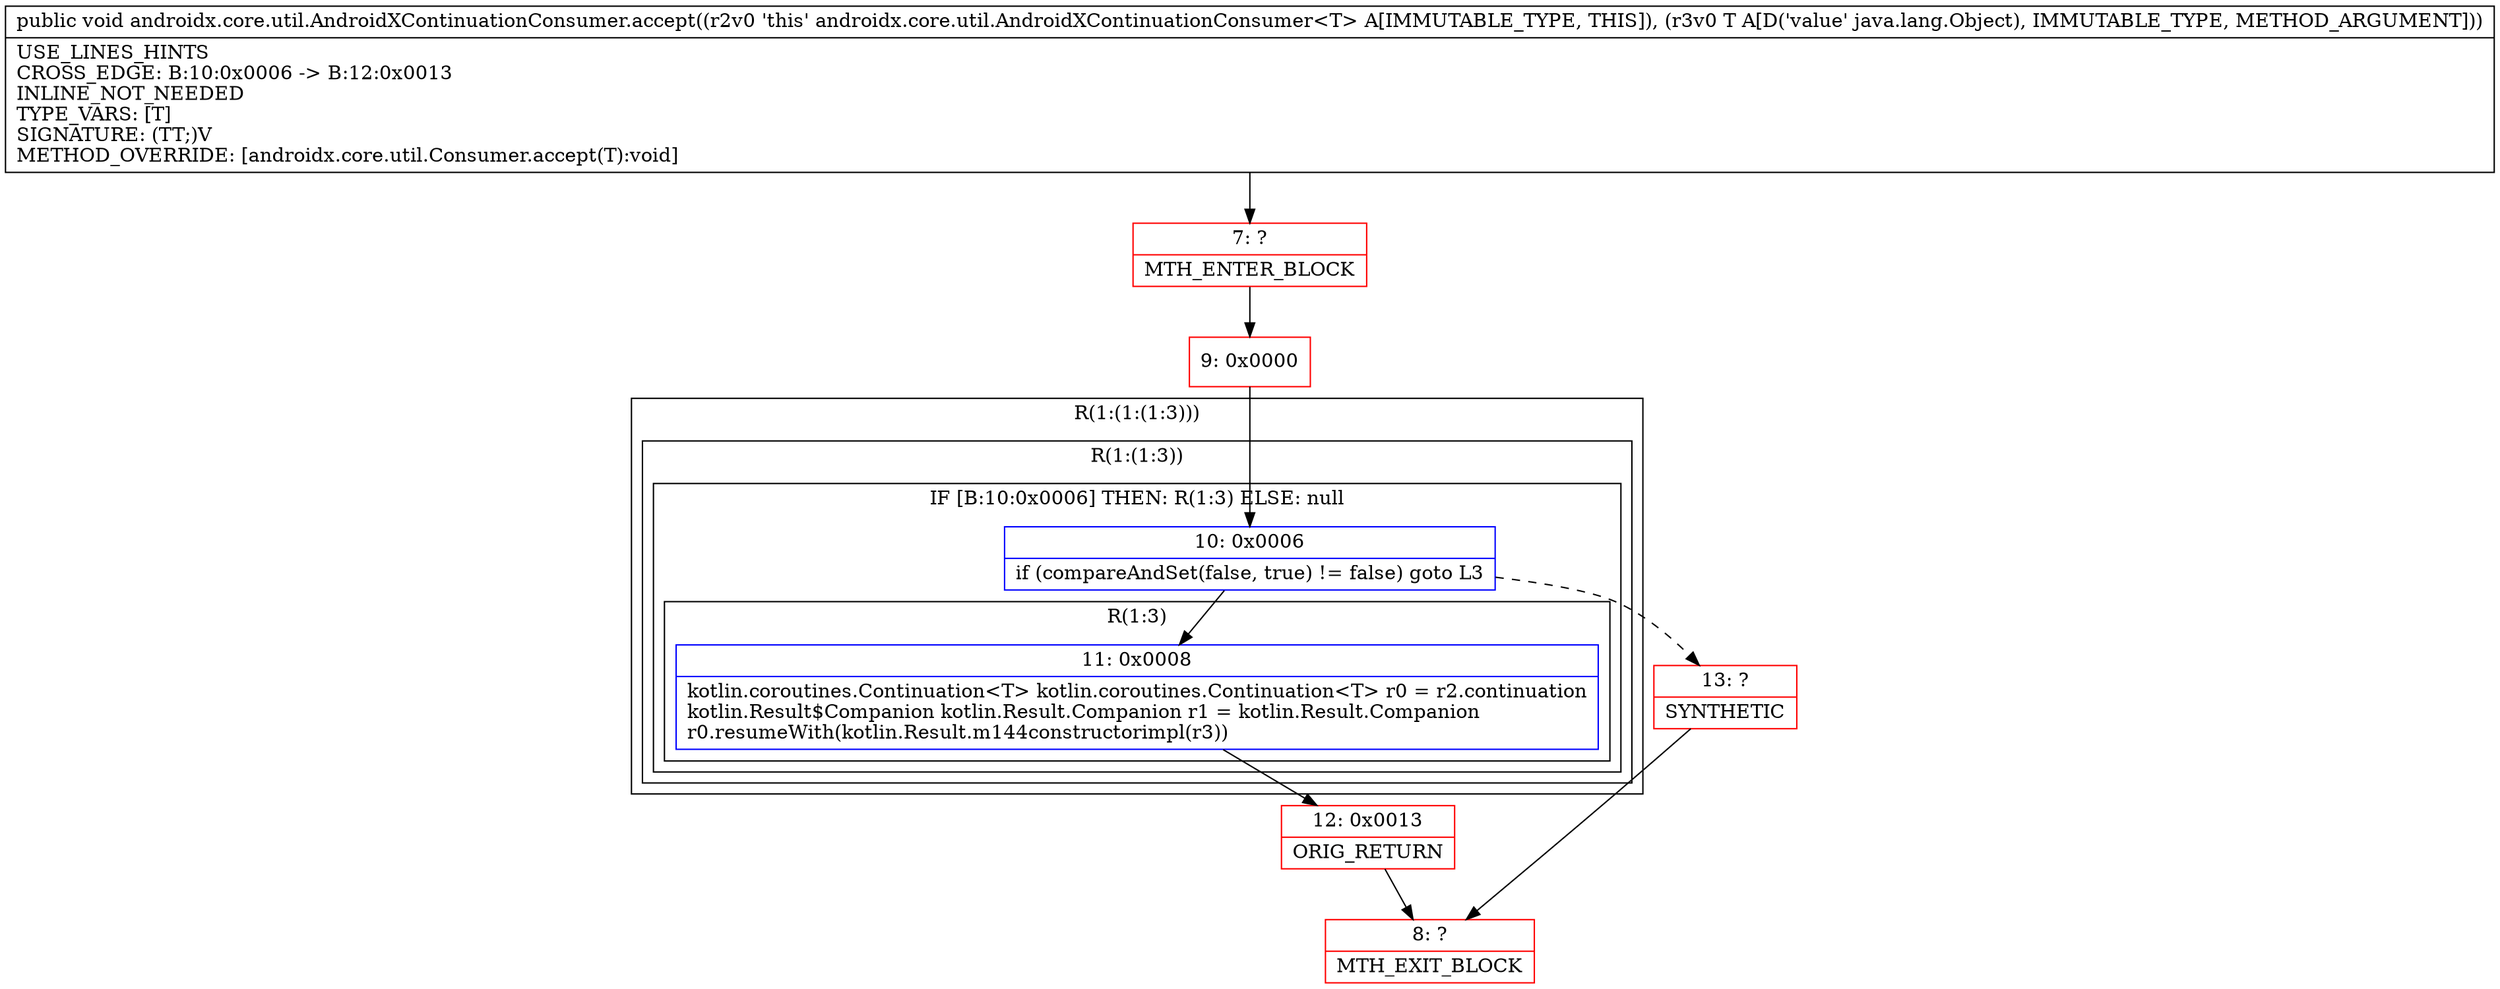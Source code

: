 digraph "CFG forandroidx.core.util.AndroidXContinuationConsumer.accept(Ljava\/lang\/Object;)V" {
subgraph cluster_Region_1863969014 {
label = "R(1:(1:(1:3)))";
node [shape=record,color=blue];
subgraph cluster_Region_504433379 {
label = "R(1:(1:3))";
node [shape=record,color=blue];
subgraph cluster_IfRegion_1739819284 {
label = "IF [B:10:0x0006] THEN: R(1:3) ELSE: null";
node [shape=record,color=blue];
Node_10 [shape=record,label="{10\:\ 0x0006|if (compareAndSet(false, true) != false) goto L3\l}"];
subgraph cluster_Region_247002032 {
label = "R(1:3)";
node [shape=record,color=blue];
Node_11 [shape=record,label="{11\:\ 0x0008|kotlin.coroutines.Continuation\<T\> kotlin.coroutines.Continuation\<T\> r0 = r2.continuation\lkotlin.Result$Companion kotlin.Result.Companion r1 = kotlin.Result.Companion\lr0.resumeWith(kotlin.Result.m144constructorimpl(r3))\l}"];
}
}
}
}
Node_7 [shape=record,color=red,label="{7\:\ ?|MTH_ENTER_BLOCK\l}"];
Node_9 [shape=record,color=red,label="{9\:\ 0x0000}"];
Node_12 [shape=record,color=red,label="{12\:\ 0x0013|ORIG_RETURN\l}"];
Node_8 [shape=record,color=red,label="{8\:\ ?|MTH_EXIT_BLOCK\l}"];
Node_13 [shape=record,color=red,label="{13\:\ ?|SYNTHETIC\l}"];
MethodNode[shape=record,label="{public void androidx.core.util.AndroidXContinuationConsumer.accept((r2v0 'this' androidx.core.util.AndroidXContinuationConsumer\<T\> A[IMMUTABLE_TYPE, THIS]), (r3v0 T A[D('value' java.lang.Object), IMMUTABLE_TYPE, METHOD_ARGUMENT]))  | USE_LINES_HINTS\lCROSS_EDGE: B:10:0x0006 \-\> B:12:0x0013\lINLINE_NOT_NEEDED\lTYPE_VARS: [T]\lSIGNATURE: (TT;)V\lMETHOD_OVERRIDE: [androidx.core.util.Consumer.accept(T):void]\l}"];
MethodNode -> Node_7;Node_10 -> Node_11;
Node_10 -> Node_13[style=dashed];
Node_11 -> Node_12;
Node_7 -> Node_9;
Node_9 -> Node_10;
Node_12 -> Node_8;
Node_13 -> Node_8;
}


